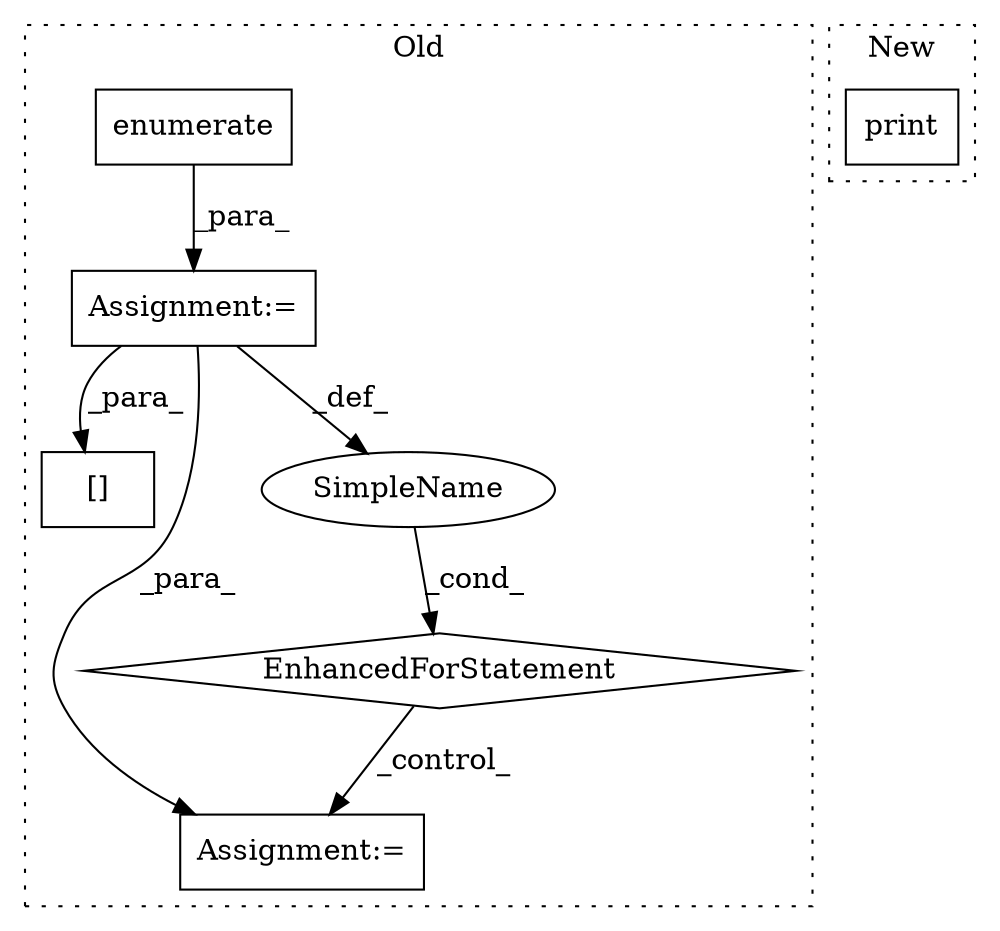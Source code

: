 digraph G {
subgraph cluster0 {
1 [label="enumerate" a="32" s="4625,4642" l="10,1" shape="box"];
3 [label="Assignment:=" a="7" s="4545,4643" l="69,2" shape="box"];
4 [label="EnhancedForStatement" a="70" s="4545,4643" l="69,2" shape="diamond"];
5 [label="[]" a="2" s="4663,4666" l="2,1" shape="box"];
6 [label="Assignment:=" a="7" s="4656" l="1" shape="box"];
7 [label="SimpleName" a="42" s="4621" l="1" shape="ellipse"];
label = "Old";
style="dotted";
}
subgraph cluster1 {
2 [label="print" a="32" s="6223,6258" l="6,1" shape="box"];
label = "New";
style="dotted";
}
1 -> 3 [label="_para_"];
3 -> 5 [label="_para_"];
3 -> 6 [label="_para_"];
3 -> 7 [label="_def_"];
4 -> 6 [label="_control_"];
7 -> 4 [label="_cond_"];
}